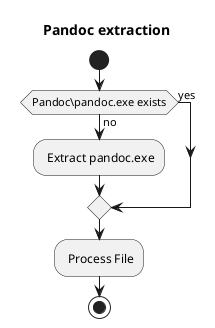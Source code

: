 @startuml
title Pandoc extraction

start 
if(Pandoc\pandoc.exe exists) then (yes)
else (no)
: Extract pandoc.exe;
endif
: Process File;
stop

@enduml
